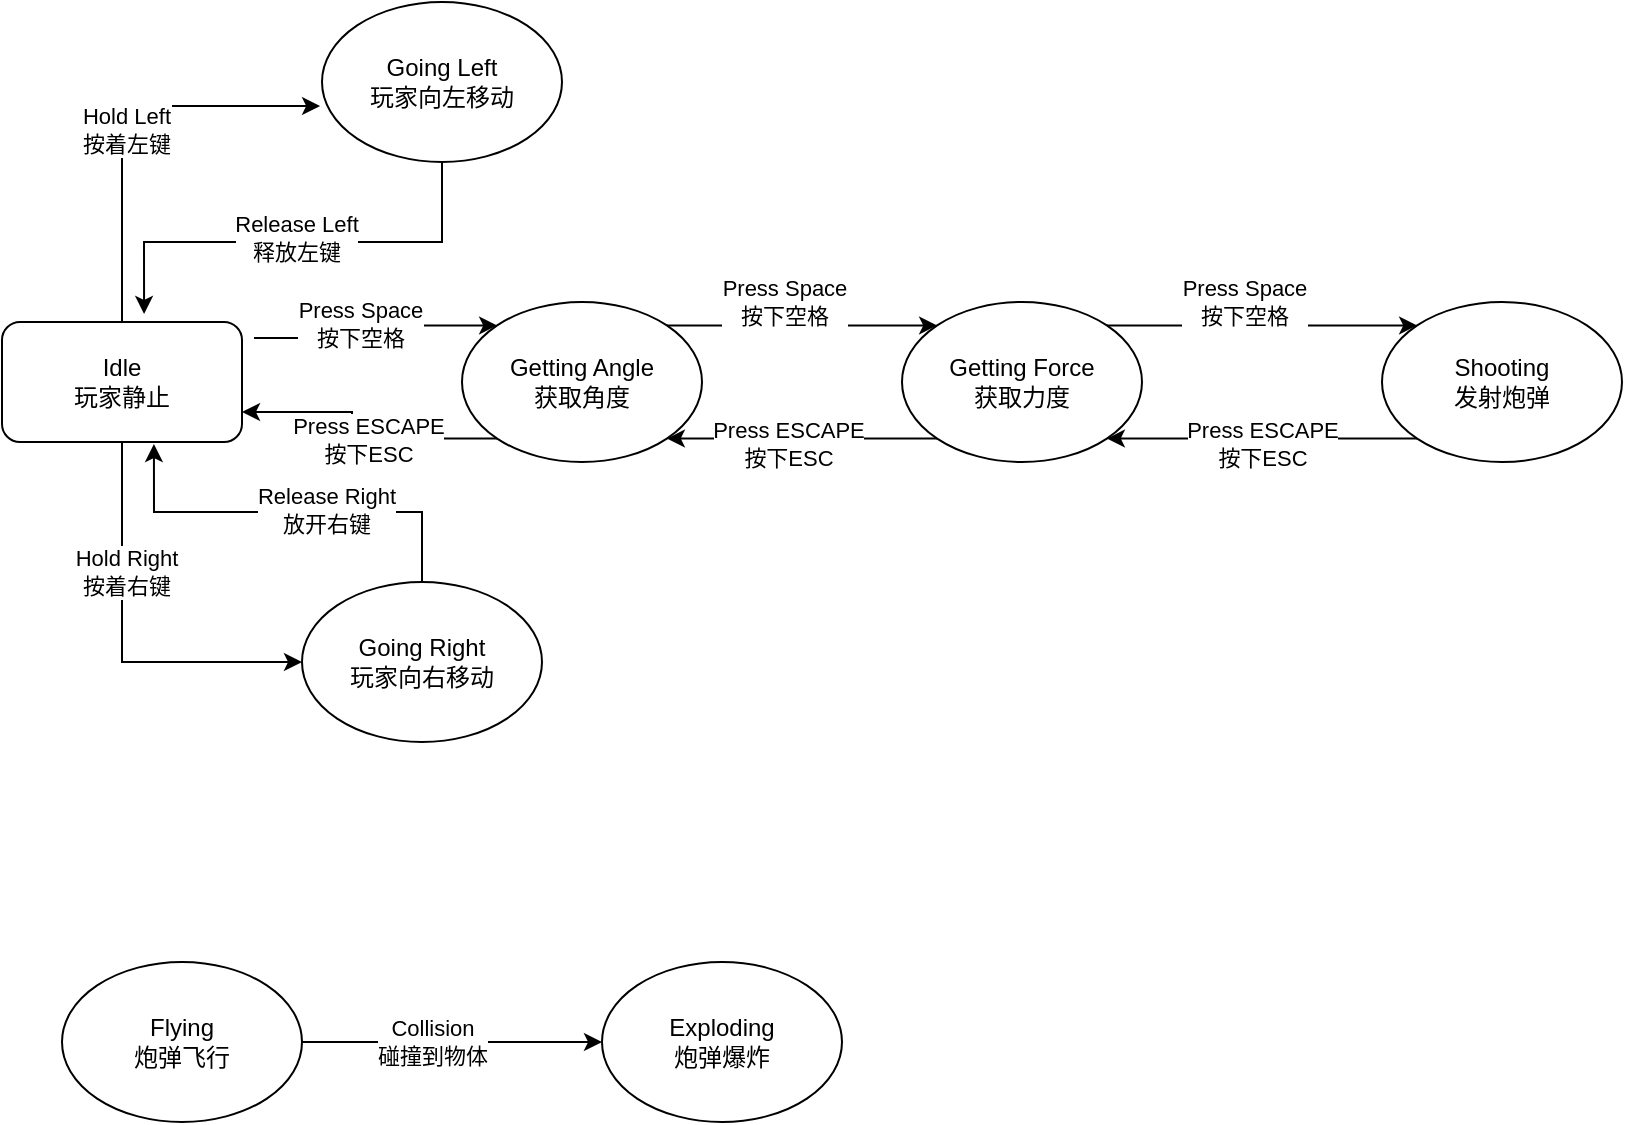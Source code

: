 <mxfile version="24.6.4" type="device">
  <diagram name="第 1 页" id="6PeBSwNavSRIJO7jyesI">
    <mxGraphModel dx="864" dy="516" grid="1" gridSize="10" guides="1" tooltips="1" connect="1" arrows="1" fold="1" page="1" pageScale="1" pageWidth="827" pageHeight="1169" math="0" shadow="0">
      <root>
        <mxCell id="0" />
        <mxCell id="1" parent="0" />
        <mxCell id="BamQJqI97XT_XGTdCBk3-8" style="edgeStyle=orthogonalEdgeStyle;rounded=0;orthogonalLoop=1;jettySize=auto;html=1;exitX=0.5;exitY=1;exitDx=0;exitDy=0;entryX=0;entryY=0.5;entryDx=0;entryDy=0;" parent="1" source="BamQJqI97XT_XGTdCBk3-1" target="BamQJqI97XT_XGTdCBk3-3" edge="1">
          <mxGeometry relative="1" as="geometry" />
        </mxCell>
        <mxCell id="BamQJqI97XT_XGTdCBk3-12" value="Hold Right&lt;div&gt;按着右键&lt;/div&gt;" style="edgeLabel;html=1;align=center;verticalAlign=middle;resizable=0;points=[];" parent="BamQJqI97XT_XGTdCBk3-8" vertex="1" connectable="0">
          <mxGeometry x="-0.35" y="2" relative="1" as="geometry">
            <mxPoint as="offset" />
          </mxGeometry>
        </mxCell>
        <mxCell id="BamQJqI97XT_XGTdCBk3-15" style="edgeStyle=orthogonalEdgeStyle;rounded=0;orthogonalLoop=1;jettySize=auto;html=1;exitX=1.05;exitY=0.133;exitDx=0;exitDy=0;entryX=0;entryY=0;entryDx=0;entryDy=0;exitPerimeter=0;" parent="1" source="BamQJqI97XT_XGTdCBk3-1" target="BamQJqI97XT_XGTdCBk3-4" edge="1">
          <mxGeometry relative="1" as="geometry" />
        </mxCell>
        <mxCell id="BamQJqI97XT_XGTdCBk3-16" value="Press Space&lt;div&gt;按下空格&lt;/div&gt;" style="edgeLabel;html=1;align=center;verticalAlign=middle;resizable=0;points=[];" parent="BamQJqI97XT_XGTdCBk3-15" vertex="1" connectable="0">
          <mxGeometry x="-0.075" y="1" relative="1" as="geometry">
            <mxPoint as="offset" />
          </mxGeometry>
        </mxCell>
        <mxCell id="BamQJqI97XT_XGTdCBk3-1" value="Idle&lt;div&gt;玩家静止&lt;/div&gt;" style="rounded=1;whiteSpace=wrap;html=1;" parent="1" vertex="1">
          <mxGeometry x="10" y="190" width="120" height="60" as="geometry" />
        </mxCell>
        <mxCell id="BamQJqI97XT_XGTdCBk3-2" value="Going Left&lt;div&gt;玩家向左移动&lt;/div&gt;" style="ellipse;whiteSpace=wrap;html=1;" parent="1" vertex="1">
          <mxGeometry x="170" y="30" width="120" height="80" as="geometry" />
        </mxCell>
        <mxCell id="BamQJqI97XT_XGTdCBk3-3" value="Going Right&lt;div&gt;玩家向右移动&lt;/div&gt;" style="ellipse;whiteSpace=wrap;html=1;" parent="1" vertex="1">
          <mxGeometry x="160" y="320" width="120" height="80" as="geometry" />
        </mxCell>
        <mxCell id="BamQJqI97XT_XGTdCBk3-17" style="edgeStyle=orthogonalEdgeStyle;rounded=0;orthogonalLoop=1;jettySize=auto;html=1;exitX=1;exitY=0;exitDx=0;exitDy=0;entryX=0;entryY=0;entryDx=0;entryDy=0;" parent="1" source="BamQJqI97XT_XGTdCBk3-4" target="BamQJqI97XT_XGTdCBk3-5" edge="1">
          <mxGeometry relative="1" as="geometry" />
        </mxCell>
        <mxCell id="BamQJqI97XT_XGTdCBk3-18" value="Press Space&lt;div&gt;按下空格&lt;/div&gt;" style="edgeLabel;html=1;align=center;verticalAlign=middle;resizable=0;points=[];" parent="BamQJqI97XT_XGTdCBk3-17" vertex="1" connectable="0">
          <mxGeometry x="-0.143" y="-3" relative="1" as="geometry">
            <mxPoint y="-15" as="offset" />
          </mxGeometry>
        </mxCell>
        <mxCell id="QN-UZAxokHKyDBUfd1wA-4" style="edgeStyle=orthogonalEdgeStyle;rounded=0;orthogonalLoop=1;jettySize=auto;html=1;exitX=0;exitY=1;exitDx=0;exitDy=0;entryX=1;entryY=0.75;entryDx=0;entryDy=0;" edge="1" parent="1" source="BamQJqI97XT_XGTdCBk3-4" target="BamQJqI97XT_XGTdCBk3-1">
          <mxGeometry relative="1" as="geometry" />
        </mxCell>
        <mxCell id="QN-UZAxokHKyDBUfd1wA-5" value="Press ESCAPE&lt;br&gt;按下ESC" style="edgeLabel;html=1;align=center;verticalAlign=middle;resizable=0;points=[];" vertex="1" connectable="0" parent="QN-UZAxokHKyDBUfd1wA-4">
          <mxGeometry x="-0.083" relative="1" as="geometry">
            <mxPoint as="offset" />
          </mxGeometry>
        </mxCell>
        <mxCell id="BamQJqI97XT_XGTdCBk3-4" value="Getting Angle&lt;div&gt;获取角度&lt;/div&gt;" style="ellipse;whiteSpace=wrap;html=1;" parent="1" vertex="1">
          <mxGeometry x="240" y="180" width="120" height="80" as="geometry" />
        </mxCell>
        <mxCell id="BamQJqI97XT_XGTdCBk3-19" style="edgeStyle=orthogonalEdgeStyle;rounded=0;orthogonalLoop=1;jettySize=auto;html=1;exitX=1;exitY=0;exitDx=0;exitDy=0;entryX=0;entryY=0;entryDx=0;entryDy=0;" parent="1" source="BamQJqI97XT_XGTdCBk3-5" target="BamQJqI97XT_XGTdCBk3-6" edge="1">
          <mxGeometry relative="1" as="geometry" />
        </mxCell>
        <mxCell id="BamQJqI97XT_XGTdCBk3-20" value="Press Space&lt;div&gt;按下空格&lt;/div&gt;" style="edgeLabel;html=1;align=center;verticalAlign=middle;resizable=0;points=[];" parent="BamQJqI97XT_XGTdCBk3-19" vertex="1" connectable="0">
          <mxGeometry x="-0.26" y="-2" relative="1" as="geometry">
            <mxPoint x="11" y="-14" as="offset" />
          </mxGeometry>
        </mxCell>
        <mxCell id="QN-UZAxokHKyDBUfd1wA-6" style="edgeStyle=orthogonalEdgeStyle;rounded=0;orthogonalLoop=1;jettySize=auto;html=1;exitX=0;exitY=1;exitDx=0;exitDy=0;entryX=1;entryY=1;entryDx=0;entryDy=0;" edge="1" parent="1" source="BamQJqI97XT_XGTdCBk3-5" target="BamQJqI97XT_XGTdCBk3-4">
          <mxGeometry relative="1" as="geometry" />
        </mxCell>
        <mxCell id="QN-UZAxokHKyDBUfd1wA-7" value="Press ESCAPE&lt;br&gt;按下ESC" style="edgeLabel;html=1;align=center;verticalAlign=middle;resizable=0;points=[];" vertex="1" connectable="0" parent="QN-UZAxokHKyDBUfd1wA-6">
          <mxGeometry x="0.104" y="2" relative="1" as="geometry">
            <mxPoint as="offset" />
          </mxGeometry>
        </mxCell>
        <mxCell id="BamQJqI97XT_XGTdCBk3-5" value="Getting Force&lt;div&gt;获取力度&lt;/div&gt;" style="ellipse;whiteSpace=wrap;html=1;" parent="1" vertex="1">
          <mxGeometry x="460" y="180" width="120" height="80" as="geometry" />
        </mxCell>
        <mxCell id="QN-UZAxokHKyDBUfd1wA-8" style="edgeStyle=orthogonalEdgeStyle;rounded=0;orthogonalLoop=1;jettySize=auto;html=1;exitX=0;exitY=1;exitDx=0;exitDy=0;entryX=1;entryY=1;entryDx=0;entryDy=0;" edge="1" parent="1" source="BamQJqI97XT_XGTdCBk3-6" target="BamQJqI97XT_XGTdCBk3-5">
          <mxGeometry relative="1" as="geometry" />
        </mxCell>
        <mxCell id="QN-UZAxokHKyDBUfd1wA-9" value="Press ESCAPE&lt;br&gt;按下ESC" style="edgeLabel;html=1;align=center;verticalAlign=middle;resizable=0;points=[];" vertex="1" connectable="0" parent="QN-UZAxokHKyDBUfd1wA-8">
          <mxGeometry x="0.271" y="1" relative="1" as="geometry">
            <mxPoint x="21" y="1" as="offset" />
          </mxGeometry>
        </mxCell>
        <mxCell id="BamQJqI97XT_XGTdCBk3-6" value="Shooting&lt;div&gt;发射炮弹&lt;/div&gt;" style="ellipse;whiteSpace=wrap;html=1;" parent="1" vertex="1">
          <mxGeometry x="700" y="180" width="120" height="80" as="geometry" />
        </mxCell>
        <mxCell id="BamQJqI97XT_XGTdCBk3-7" style="edgeStyle=orthogonalEdgeStyle;rounded=0;orthogonalLoop=1;jettySize=auto;html=1;exitX=0.5;exitY=0;exitDx=0;exitDy=0;entryX=-0.008;entryY=0.65;entryDx=0;entryDy=0;entryPerimeter=0;" parent="1" source="BamQJqI97XT_XGTdCBk3-1" target="BamQJqI97XT_XGTdCBk3-2" edge="1">
          <mxGeometry relative="1" as="geometry" />
        </mxCell>
        <mxCell id="BamQJqI97XT_XGTdCBk3-11" value="Hold Left&lt;div&gt;按着左键&lt;/div&gt;" style="edgeLabel;html=1;align=center;verticalAlign=middle;resizable=0;points=[];" parent="BamQJqI97XT_XGTdCBk3-7" vertex="1" connectable="0">
          <mxGeometry x="-0.073" y="-2" relative="1" as="geometry">
            <mxPoint as="offset" />
          </mxGeometry>
        </mxCell>
        <mxCell id="BamQJqI97XT_XGTdCBk3-9" style="edgeStyle=orthogonalEdgeStyle;rounded=0;orthogonalLoop=1;jettySize=auto;html=1;exitX=0.5;exitY=1;exitDx=0;exitDy=0;entryX=0.592;entryY=-0.067;entryDx=0;entryDy=0;entryPerimeter=0;" parent="1" source="BamQJqI97XT_XGTdCBk3-2" target="BamQJqI97XT_XGTdCBk3-1" edge="1">
          <mxGeometry relative="1" as="geometry" />
        </mxCell>
        <mxCell id="BamQJqI97XT_XGTdCBk3-14" value="Release Left&lt;div&gt;释放左键&lt;/div&gt;" style="edgeLabel;html=1;align=center;verticalAlign=middle;resizable=0;points=[];" parent="BamQJqI97XT_XGTdCBk3-9" vertex="1" connectable="0">
          <mxGeometry x="0.004" y="-2" relative="1" as="geometry">
            <mxPoint as="offset" />
          </mxGeometry>
        </mxCell>
        <mxCell id="BamQJqI97XT_XGTdCBk3-10" style="edgeStyle=orthogonalEdgeStyle;rounded=0;orthogonalLoop=1;jettySize=auto;html=1;exitX=0.5;exitY=0;exitDx=0;exitDy=0;entryX=0.633;entryY=1.017;entryDx=0;entryDy=0;entryPerimeter=0;" parent="1" source="BamQJqI97XT_XGTdCBk3-3" target="BamQJqI97XT_XGTdCBk3-1" edge="1">
          <mxGeometry relative="1" as="geometry" />
        </mxCell>
        <mxCell id="BamQJqI97XT_XGTdCBk3-13" value="Release Right&lt;div&gt;放开右键&lt;/div&gt;" style="edgeLabel;html=1;align=center;verticalAlign=middle;resizable=0;points=[];" parent="BamQJqI97XT_XGTdCBk3-10" vertex="1" connectable="0">
          <mxGeometry x="-0.182" y="-1" relative="1" as="geometry">
            <mxPoint as="offset" />
          </mxGeometry>
        </mxCell>
        <mxCell id="BamQJqI97XT_XGTdCBk3-24" style="edgeStyle=orthogonalEdgeStyle;rounded=0;orthogonalLoop=1;jettySize=auto;html=1;exitX=1;exitY=0.5;exitDx=0;exitDy=0;entryX=0;entryY=0.5;entryDx=0;entryDy=0;" parent="1" source="BamQJqI97XT_XGTdCBk3-21" target="BamQJqI97XT_XGTdCBk3-22" edge="1">
          <mxGeometry relative="1" as="geometry" />
        </mxCell>
        <mxCell id="BamQJqI97XT_XGTdCBk3-25" value="Collision&lt;br&gt;碰撞到物体" style="edgeLabel;html=1;align=center;verticalAlign=middle;resizable=0;points=[];" parent="BamQJqI97XT_XGTdCBk3-24" vertex="1" connectable="0">
          <mxGeometry x="-0.133" relative="1" as="geometry">
            <mxPoint as="offset" />
          </mxGeometry>
        </mxCell>
        <mxCell id="BamQJqI97XT_XGTdCBk3-21" value="&lt;div&gt;Flying&lt;/div&gt;炮弹飞行" style="ellipse;whiteSpace=wrap;html=1;" parent="1" vertex="1">
          <mxGeometry x="40" y="510" width="120" height="80" as="geometry" />
        </mxCell>
        <mxCell id="BamQJqI97XT_XGTdCBk3-22" value="Exploding&lt;div&gt;炮弹爆炸&lt;/div&gt;" style="ellipse;whiteSpace=wrap;html=1;" parent="1" vertex="1">
          <mxGeometry x="310" y="510" width="120" height="80" as="geometry" />
        </mxCell>
      </root>
    </mxGraphModel>
  </diagram>
</mxfile>
